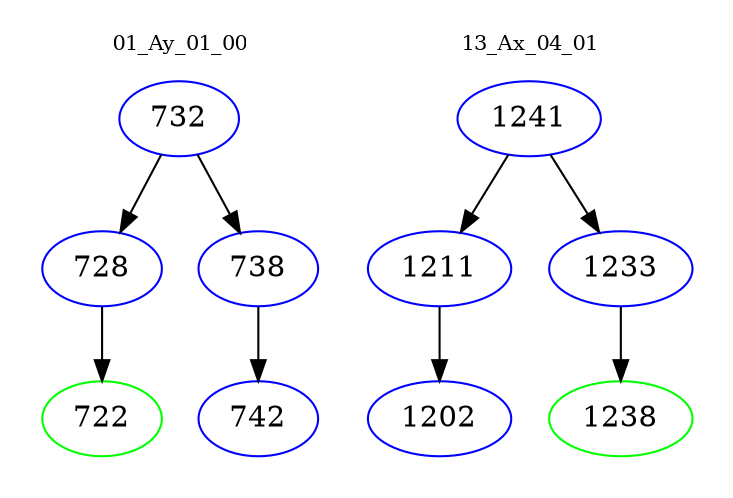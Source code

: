 digraph{
subgraph cluster_0 {
color = white
label = "01_Ay_01_00";
fontsize=10;
T0_732 [label="732", color="blue"]
T0_732 -> T0_728 [color="black"]
T0_728 [label="728", color="blue"]
T0_728 -> T0_722 [color="black"]
T0_722 [label="722", color="green"]
T0_732 -> T0_738 [color="black"]
T0_738 [label="738", color="blue"]
T0_738 -> T0_742 [color="black"]
T0_742 [label="742", color="blue"]
}
subgraph cluster_1 {
color = white
label = "13_Ax_04_01";
fontsize=10;
T1_1241 [label="1241", color="blue"]
T1_1241 -> T1_1211 [color="black"]
T1_1211 [label="1211", color="blue"]
T1_1211 -> T1_1202 [color="black"]
T1_1202 [label="1202", color="blue"]
T1_1241 -> T1_1233 [color="black"]
T1_1233 [label="1233", color="blue"]
T1_1233 -> T1_1238 [color="black"]
T1_1238 [label="1238", color="green"]
}
}
